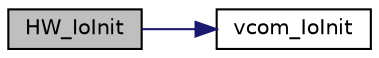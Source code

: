 digraph "HW_IoInit"
{
  edge [fontname="Helvetica",fontsize="10",labelfontname="Helvetica",labelfontsize="10"];
  node [fontname="Helvetica",fontsize="10",shape=record];
  rankdir="LR";
  Node32 [label="HW_IoInit",height=0.2,width=0.4,color="black", fillcolor="grey75", style="filled", fontcolor="black"];
  Node32 -> Node33 [color="midnightblue",fontsize="10",style="solid"];
  Node33 [label="vcom_IoInit",height=0.2,width=0.4,color="black", fillcolor="white", style="filled",URL="$vcom_8h.html#aa6608584adfa555b835442b2e0f531c2",tooltip="Init the VCOM IOs. "];
}
